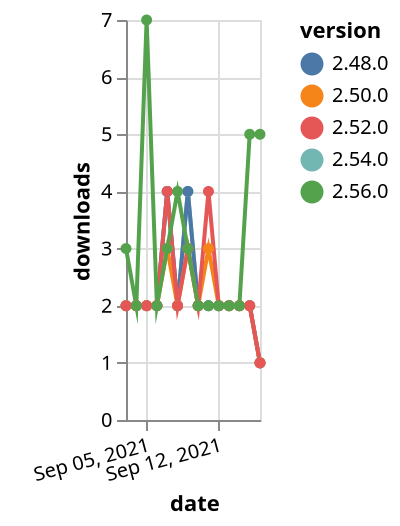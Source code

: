 {"$schema": "https://vega.github.io/schema/vega-lite/v5.json", "description": "A simple bar chart with embedded data.", "data": {"values": [{"date": "2021-09-03", "total": 752, "delta": 2, "version": "2.54.0"}, {"date": "2021-09-04", "total": 754, "delta": 2, "version": "2.54.0"}, {"date": "2021-09-05", "total": 756, "delta": 2, "version": "2.54.0"}, {"date": "2021-09-06", "total": 758, "delta": 2, "version": "2.54.0"}, {"date": "2021-09-07", "total": 762, "delta": 4, "version": "2.54.0"}, {"date": "2021-09-08", "total": 764, "delta": 2, "version": "2.54.0"}, {"date": "2021-09-09", "total": 768, "delta": 4, "version": "2.54.0"}, {"date": "2021-09-10", "total": 770, "delta": 2, "version": "2.54.0"}, {"date": "2021-09-11", "total": 772, "delta": 2, "version": "2.54.0"}, {"date": "2021-09-12", "total": 774, "delta": 2, "version": "2.54.0"}, {"date": "2021-09-13", "total": 776, "delta": 2, "version": "2.54.0"}, {"date": "2021-09-14", "total": 778, "delta": 2, "version": "2.54.0"}, {"date": "2021-09-15", "total": 780, "delta": 2, "version": "2.54.0"}, {"date": "2021-09-16", "total": 781, "delta": 1, "version": "2.54.0"}, {"date": "2021-09-03", "total": 1980, "delta": 2, "version": "2.48.0"}, {"date": "2021-09-04", "total": 1982, "delta": 2, "version": "2.48.0"}, {"date": "2021-09-05", "total": 1984, "delta": 2, "version": "2.48.0"}, {"date": "2021-09-06", "total": 1986, "delta": 2, "version": "2.48.0"}, {"date": "2021-09-07", "total": 1990, "delta": 4, "version": "2.48.0"}, {"date": "2021-09-08", "total": 1992, "delta": 2, "version": "2.48.0"}, {"date": "2021-09-09", "total": 1996, "delta": 4, "version": "2.48.0"}, {"date": "2021-09-10", "total": 1998, "delta": 2, "version": "2.48.0"}, {"date": "2021-09-11", "total": 2000, "delta": 2, "version": "2.48.0"}, {"date": "2021-09-12", "total": 2002, "delta": 2, "version": "2.48.0"}, {"date": "2021-09-13", "total": 2004, "delta": 2, "version": "2.48.0"}, {"date": "2021-09-14", "total": 2006, "delta": 2, "version": "2.48.0"}, {"date": "2021-09-15", "total": 2008, "delta": 2, "version": "2.48.0"}, {"date": "2021-09-16", "total": 2009, "delta": 1, "version": "2.48.0"}, {"date": "2021-09-03", "total": 1491, "delta": 2, "version": "2.50.0"}, {"date": "2021-09-04", "total": 1493, "delta": 2, "version": "2.50.0"}, {"date": "2021-09-05", "total": 1495, "delta": 2, "version": "2.50.0"}, {"date": "2021-09-06", "total": 1497, "delta": 2, "version": "2.50.0"}, {"date": "2021-09-07", "total": 1500, "delta": 3, "version": "2.50.0"}, {"date": "2021-09-08", "total": 1502, "delta": 2, "version": "2.50.0"}, {"date": "2021-09-09", "total": 1505, "delta": 3, "version": "2.50.0"}, {"date": "2021-09-10", "total": 1507, "delta": 2, "version": "2.50.0"}, {"date": "2021-09-11", "total": 1510, "delta": 3, "version": "2.50.0"}, {"date": "2021-09-12", "total": 1512, "delta": 2, "version": "2.50.0"}, {"date": "2021-09-13", "total": 1514, "delta": 2, "version": "2.50.0"}, {"date": "2021-09-14", "total": 1516, "delta": 2, "version": "2.50.0"}, {"date": "2021-09-15", "total": 1518, "delta": 2, "version": "2.50.0"}, {"date": "2021-09-16", "total": 1519, "delta": 1, "version": "2.50.0"}, {"date": "2021-09-03", "total": 1029, "delta": 2, "version": "2.52.0"}, {"date": "2021-09-04", "total": 1031, "delta": 2, "version": "2.52.0"}, {"date": "2021-09-05", "total": 1033, "delta": 2, "version": "2.52.0"}, {"date": "2021-09-06", "total": 1035, "delta": 2, "version": "2.52.0"}, {"date": "2021-09-07", "total": 1039, "delta": 4, "version": "2.52.0"}, {"date": "2021-09-08", "total": 1041, "delta": 2, "version": "2.52.0"}, {"date": "2021-09-09", "total": 1044, "delta": 3, "version": "2.52.0"}, {"date": "2021-09-10", "total": 1046, "delta": 2, "version": "2.52.0"}, {"date": "2021-09-11", "total": 1050, "delta": 4, "version": "2.52.0"}, {"date": "2021-09-12", "total": 1052, "delta": 2, "version": "2.52.0"}, {"date": "2021-09-13", "total": 1054, "delta": 2, "version": "2.52.0"}, {"date": "2021-09-14", "total": 1056, "delta": 2, "version": "2.52.0"}, {"date": "2021-09-15", "total": 1058, "delta": 2, "version": "2.52.0"}, {"date": "2021-09-16", "total": 1059, "delta": 1, "version": "2.52.0"}, {"date": "2021-09-03", "total": 237, "delta": 3, "version": "2.56.0"}, {"date": "2021-09-04", "total": 239, "delta": 2, "version": "2.56.0"}, {"date": "2021-09-05", "total": 246, "delta": 7, "version": "2.56.0"}, {"date": "2021-09-06", "total": 248, "delta": 2, "version": "2.56.0"}, {"date": "2021-09-07", "total": 251, "delta": 3, "version": "2.56.0"}, {"date": "2021-09-08", "total": 255, "delta": 4, "version": "2.56.0"}, {"date": "2021-09-09", "total": 258, "delta": 3, "version": "2.56.0"}, {"date": "2021-09-10", "total": 260, "delta": 2, "version": "2.56.0"}, {"date": "2021-09-11", "total": 262, "delta": 2, "version": "2.56.0"}, {"date": "2021-09-12", "total": 264, "delta": 2, "version": "2.56.0"}, {"date": "2021-09-13", "total": 266, "delta": 2, "version": "2.56.0"}, {"date": "2021-09-14", "total": 268, "delta": 2, "version": "2.56.0"}, {"date": "2021-09-15", "total": 273, "delta": 5, "version": "2.56.0"}, {"date": "2021-09-16", "total": 278, "delta": 5, "version": "2.56.0"}]}, "width": "container", "mark": {"type": "line", "point": {"filled": true}}, "encoding": {"x": {"field": "date", "type": "temporal", "timeUnit": "yearmonthdate", "title": "date", "axis": {"labelAngle": -15}}, "y": {"field": "delta", "type": "quantitative", "title": "downloads"}, "color": {"field": "version", "type": "nominal"}, "tooltip": {"field": "delta"}}}